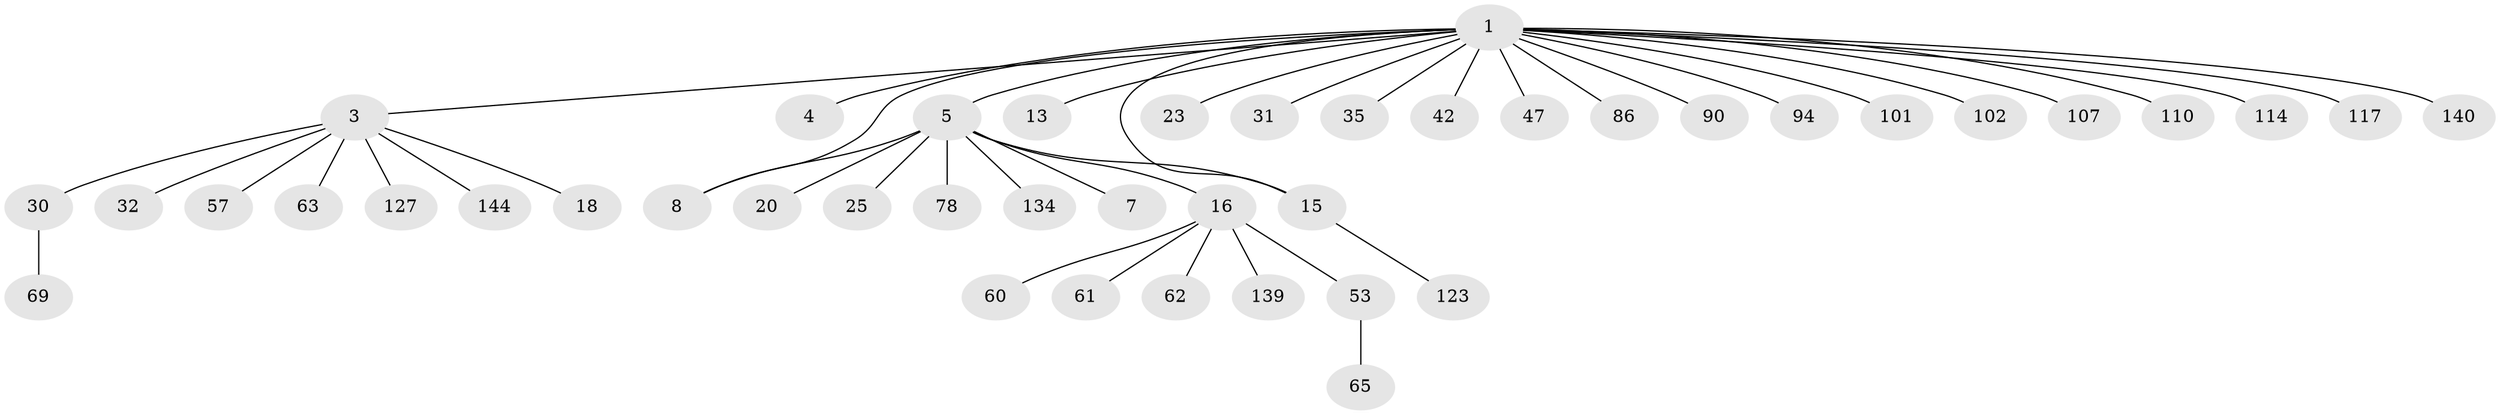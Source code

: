 // original degree distribution, {15: 0.013888888888888888, 8: 0.006944444444444444, 1: 0.625, 11: 0.013888888888888888, 5: 0.013888888888888888, 9: 0.006944444444444444, 2: 0.2013888888888889, 4: 0.027777777777777776, 3: 0.06944444444444445, 6: 0.013888888888888888, 7: 0.006944444444444444}
// Generated by graph-tools (version 1.1) at 2025/18/03/04/25 18:18:27]
// undirected, 43 vertices, 44 edges
graph export_dot {
graph [start="1"]
  node [color=gray90,style=filled];
  1 [super="+2+73+70+58+44"];
  3;
  4;
  5 [super="+36+17"];
  7 [super="+12+77+34+9"];
  8 [super="+46+91+104+82+40+28+43+29"];
  13;
  15 [super="+41+55+93"];
  16 [super="+27"];
  18;
  20;
  23 [super="+126+119"];
  25 [super="+80"];
  30 [super="+54"];
  31 [super="+130"];
  32;
  35 [super="+92"];
  42 [super="+49"];
  47;
  53 [super="+74+56+64"];
  57 [super="+67"];
  60 [super="+79+105"];
  61;
  62 [super="+71"];
  63;
  65;
  69 [super="+87"];
  78;
  86;
  90;
  94;
  101;
  102;
  107;
  110 [super="+129"];
  114;
  117;
  123 [super="+132"];
  127;
  134;
  139;
  140;
  144;
  1 -- 4;
  1 -- 31 [weight=2];
  1 -- 47;
  1 -- 86;
  1 -- 94;
  1 -- 102;
  1 -- 107;
  1 -- 110;
  1 -- 114;
  1 -- 15;
  1 -- 3;
  1 -- 35;
  1 -- 5;
  1 -- 101;
  1 -- 8;
  1 -- 42;
  1 -- 140;
  1 -- 13;
  1 -- 117;
  1 -- 23;
  1 -- 90;
  3 -- 18;
  3 -- 30;
  3 -- 32;
  3 -- 57;
  3 -- 63;
  3 -- 127;
  3 -- 144;
  5 -- 7;
  5 -- 8;
  5 -- 15;
  5 -- 16;
  5 -- 20;
  5 -- 25;
  5 -- 78;
  5 -- 134;
  15 -- 123;
  16 -- 53;
  16 -- 139;
  16 -- 60;
  16 -- 61;
  16 -- 62;
  30 -- 69;
  53 -- 65;
}
